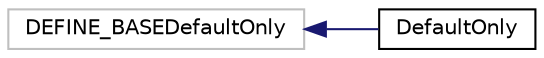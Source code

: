 digraph "Graphical Class Hierarchy"
{
  edge [fontname="Helvetica",fontsize="10",labelfontname="Helvetica",labelfontsize="10"];
  node [fontname="Helvetica",fontsize="10",shape=record];
  rankdir="LR";
  Node2858 [label="DEFINE_BASEDefaultOnly",height=0.2,width=0.4,color="grey75", fillcolor="white", style="filled"];
  Node2858 -> Node0 [dir="back",color="midnightblue",fontsize="10",style="solid",fontname="Helvetica"];
  Node0 [label="DefaultOnly",height=0.2,width=0.4,color="black", fillcolor="white", style="filled",URL="$struct_default_only.html"];
}
